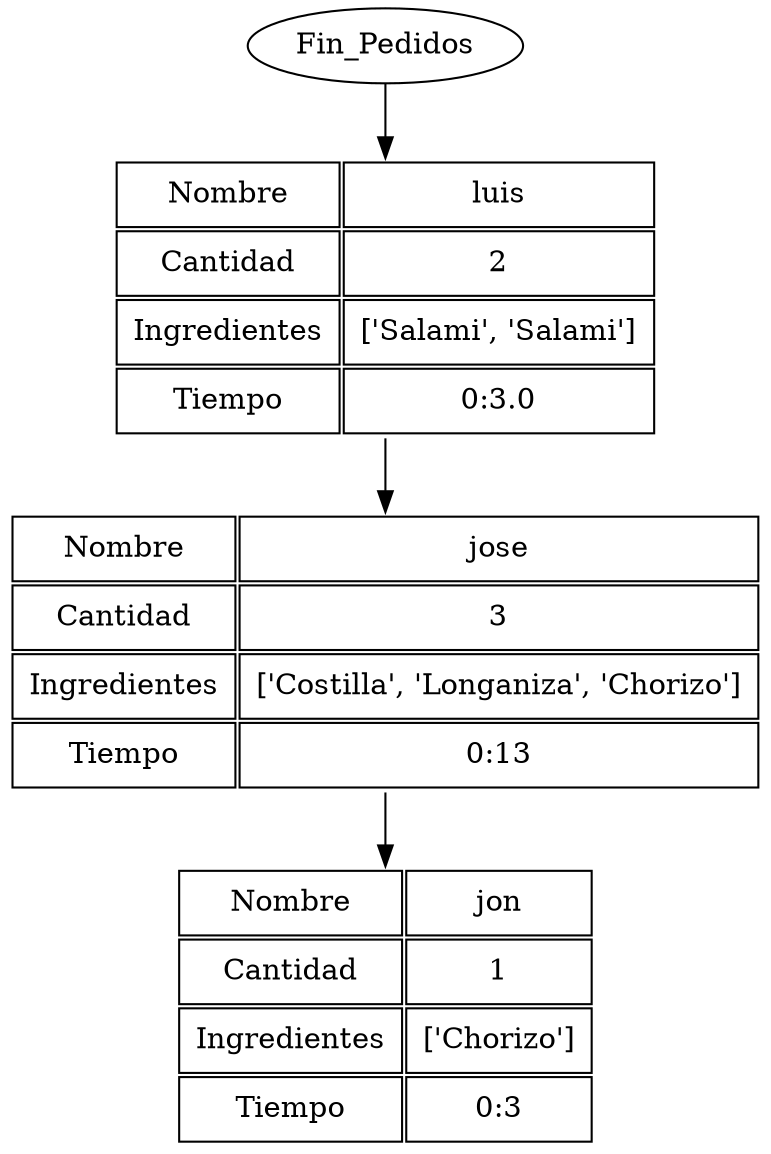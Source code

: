 digraph Pedidos {
jon [shape=none, margin=0, label=<
<TABLE BORDER="0" CELLBORDER="1" CELLSPACING="2" CELLPADDING="7">
<TR><TD>Nombre</TD><TD>jon</TD></TR>
<TR><TD>Cantidad</TD><TD>1</TD></TR>
<TR><TD>Ingredientes</TD><TD>['Chorizo']</TD></TR>
<TR><TD>Tiempo</TD><TD>0:3</TD></TR>
</TABLE>>];

jose [shape=none, margin=0, label=<
<TABLE BORDER="0" CELLBORDER="1" CELLSPACING="2" CELLPADDING="7">
<TR><TD>Nombre</TD><TD>jose</TD></TR>
<TR><TD>Cantidad</TD><TD>3</TD></TR>
<TR><TD>Ingredientes</TD><TD>['Costilla', 'Longaniza', 'Chorizo']</TD></TR>
<TR><TD>Tiempo</TD><TD>0:13</TD></TR>
</TABLE>>];

luis [shape=none, margin=0, label=<
<TABLE BORDER="0" CELLBORDER="1" CELLSPACING="2" CELLPADDING="7">
<TR><TD>Nombre</TD><TD>luis</TD></TR>
<TR><TD>Cantidad</TD><TD>2</TD></TR>
<TR><TD>Ingredientes</TD><TD>['Salami', 'Salami']</TD></TR>
<TR><TD>Tiempo</TD><TD>0:3.0</TD></TR>
</TABLE>>];

jose->jon
luis->jose
Fin_Pedidos->luis
}